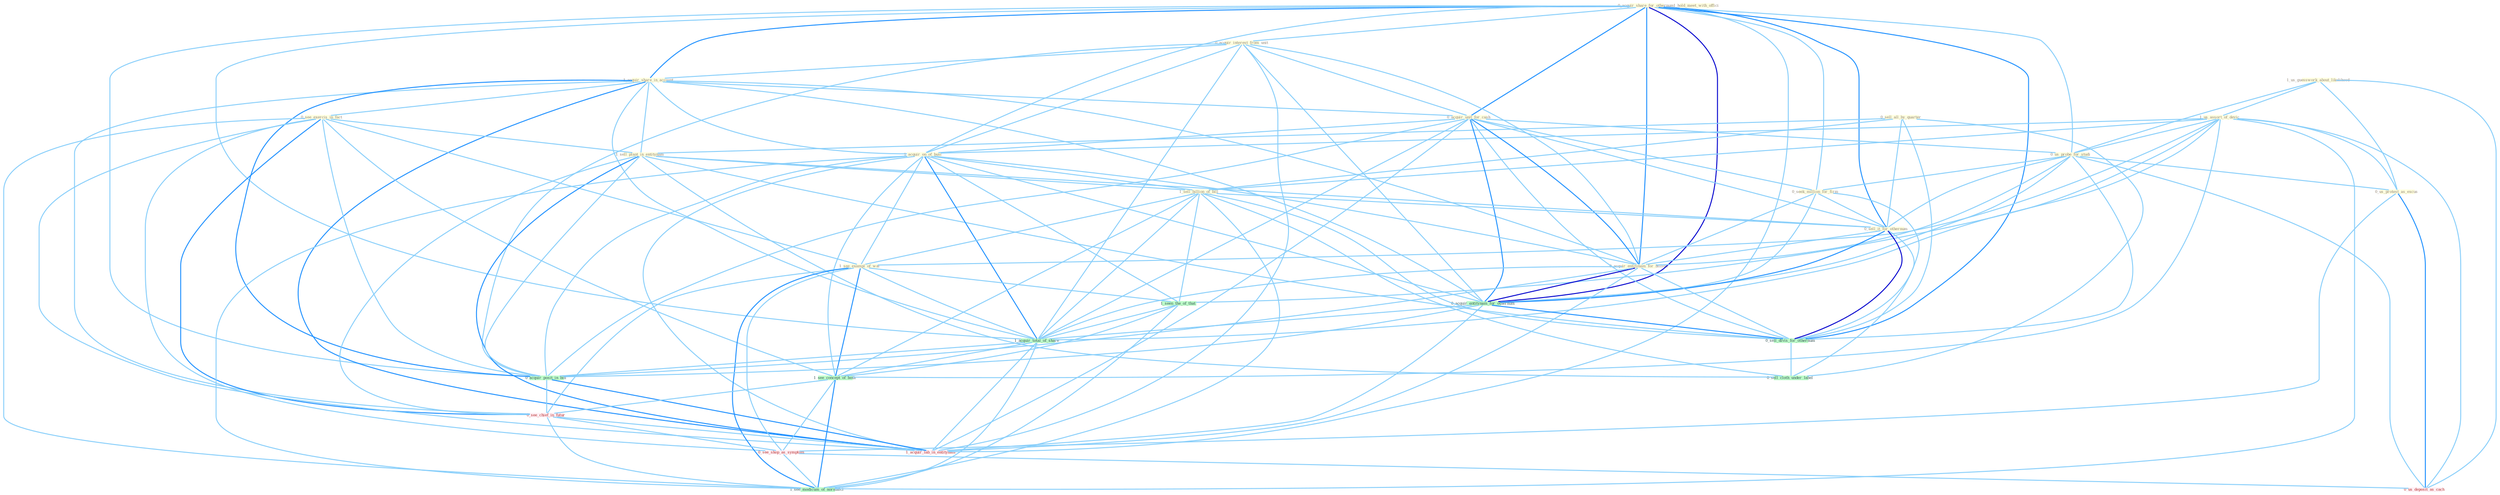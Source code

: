 Graph G{ 
    node
    [shape=polygon,style=filled,width=.5,height=.06,color="#BDFCC9",fixedsize=true,fontsize=4,
    fontcolor="#2f4f4f"];
    {node
    [color="#ffffe0", fontcolor="#8b7d6b"] "0_acquir_share_for_othernum " "1_us_guesswork_about_likelihood " "0_acquir_interest_from_unit " "1_acquir_share_in_account " "0_sell_all_by_quarter " "1_us_assort_of_devic " "0_acquir_unit_for_cash " "0_us_probe_for_studi " "0_see_exercis_in_fact " "0_seek_million_for_firm " "1_sell_plant_in_entitynam " "1_acquir_on_of_busi " "0_us_protest_as_excus " "1_sell_billion_of_bill " "1_hold_meet_with_offici " "0_sell_it_for_othernum " "0_acquir_entitynam_for_billion " "1_see_exampl_of_wai "}
{node [color="#fff0f5", fontcolor="#b22222"] "0_see_chief_in_futur " "0_see_shop_as_symptom " "1_acquir_lab_in_entitynam " "0_us_deposit_as_cach "}
edge [color="#B0E2FF"];

	"0_acquir_share_for_othernum " -- "0_acquir_interest_from_unit " [w="1", color="#87cefa" ];
	"0_acquir_share_for_othernum " -- "1_acquir_share_in_account " [w="2", color="#1e90ff" , len=0.8];
	"0_acquir_share_for_othernum " -- "0_acquir_unit_for_cash " [w="2", color="#1e90ff" , len=0.8];
	"0_acquir_share_for_othernum " -- "0_us_probe_for_studi " [w="1", color="#87cefa" ];
	"0_acquir_share_for_othernum " -- "0_seek_million_for_firm " [w="1", color="#87cefa" ];
	"0_acquir_share_for_othernum " -- "1_acquir_on_of_busi " [w="1", color="#87cefa" ];
	"0_acquir_share_for_othernum " -- "0_sell_it_for_othernum " [w="2", color="#1e90ff" , len=0.8];
	"0_acquir_share_for_othernum " -- "0_acquir_entitynam_for_billion " [w="2", color="#1e90ff" , len=0.8];
	"0_acquir_share_for_othernum " -- "0_acquir_entitynam_for_othernum " [w="3", color="#0000cd" , len=0.6];
	"0_acquir_share_for_othernum " -- "0_sell_divis_for_othernum " [w="2", color="#1e90ff" , len=0.8];
	"0_acquir_share_for_othernum " -- "1_acquir_total_of_share " [w="1", color="#87cefa" ];
	"0_acquir_share_for_othernum " -- "0_acquir_posit_in_bid " [w="1", color="#87cefa" ];
	"0_acquir_share_for_othernum " -- "1_acquir_lab_in_entitynam " [w="1", color="#87cefa" ];
	"1_us_guesswork_about_likelihood " -- "1_us_assort_of_devic " [w="1", color="#87cefa" ];
	"1_us_guesswork_about_likelihood " -- "0_us_probe_for_studi " [w="1", color="#87cefa" ];
	"1_us_guesswork_about_likelihood " -- "0_us_protest_as_excus " [w="1", color="#87cefa" ];
	"1_us_guesswork_about_likelihood " -- "0_us_deposit_as_cach " [w="1", color="#87cefa" ];
	"0_acquir_interest_from_unit " -- "1_acquir_share_in_account " [w="1", color="#87cefa" ];
	"0_acquir_interest_from_unit " -- "0_acquir_unit_for_cash " [w="1", color="#87cefa" ];
	"0_acquir_interest_from_unit " -- "1_acquir_on_of_busi " [w="1", color="#87cefa" ];
	"0_acquir_interest_from_unit " -- "0_acquir_entitynam_for_billion " [w="1", color="#87cefa" ];
	"0_acquir_interest_from_unit " -- "0_acquir_entitynam_for_othernum " [w="1", color="#87cefa" ];
	"0_acquir_interest_from_unit " -- "1_acquir_total_of_share " [w="1", color="#87cefa" ];
	"0_acquir_interest_from_unit " -- "0_acquir_posit_in_bid " [w="1", color="#87cefa" ];
	"0_acquir_interest_from_unit " -- "1_acquir_lab_in_entitynam " [w="1", color="#87cefa" ];
	"1_acquir_share_in_account " -- "0_acquir_unit_for_cash " [w="1", color="#87cefa" ];
	"1_acquir_share_in_account " -- "0_see_exercis_in_fact " [w="1", color="#87cefa" ];
	"1_acquir_share_in_account " -- "1_sell_plant_in_entitynam " [w="1", color="#87cefa" ];
	"1_acquir_share_in_account " -- "1_acquir_on_of_busi " [w="1", color="#87cefa" ];
	"1_acquir_share_in_account " -- "0_acquir_entitynam_for_billion " [w="1", color="#87cefa" ];
	"1_acquir_share_in_account " -- "0_acquir_entitynam_for_othernum " [w="1", color="#87cefa" ];
	"1_acquir_share_in_account " -- "1_acquir_total_of_share " [w="1", color="#87cefa" ];
	"1_acquir_share_in_account " -- "0_acquir_posit_in_bid " [w="2", color="#1e90ff" , len=0.8];
	"1_acquir_share_in_account " -- "0_see_chief_in_futur " [w="1", color="#87cefa" ];
	"1_acquir_share_in_account " -- "1_acquir_lab_in_entitynam " [w="2", color="#1e90ff" , len=0.8];
	"0_sell_all_by_quarter " -- "1_sell_plant_in_entitynam " [w="1", color="#87cefa" ];
	"0_sell_all_by_quarter " -- "1_sell_billion_of_bill " [w="1", color="#87cefa" ];
	"0_sell_all_by_quarter " -- "0_sell_it_for_othernum " [w="1", color="#87cefa" ];
	"0_sell_all_by_quarter " -- "0_sell_divis_for_othernum " [w="1", color="#87cefa" ];
	"0_sell_all_by_quarter " -- "0_sell_cloth_under_label " [w="1", color="#87cefa" ];
	"1_us_assort_of_devic " -- "0_us_probe_for_studi " [w="1", color="#87cefa" ];
	"1_us_assort_of_devic " -- "1_acquir_on_of_busi " [w="1", color="#87cefa" ];
	"1_us_assort_of_devic " -- "0_us_protest_as_excus " [w="1", color="#87cefa" ];
	"1_us_assort_of_devic " -- "1_sell_billion_of_bill " [w="1", color="#87cefa" ];
	"1_us_assort_of_devic " -- "1_see_exampl_of_wai " [w="1", color="#87cefa" ];
	"1_us_assort_of_devic " -- "1_seen_the_of_that " [w="1", color="#87cefa" ];
	"1_us_assort_of_devic " -- "1_acquir_total_of_share " [w="1", color="#87cefa" ];
	"1_us_assort_of_devic " -- "1_see_concept_of_both " [w="1", color="#87cefa" ];
	"1_us_assort_of_devic " -- "0_us_deposit_as_cach " [w="1", color="#87cefa" ];
	"1_us_assort_of_devic " -- "1_see_modicum_of_normalci " [w="1", color="#87cefa" ];
	"0_acquir_unit_for_cash " -- "0_us_probe_for_studi " [w="1", color="#87cefa" ];
	"0_acquir_unit_for_cash " -- "0_seek_million_for_firm " [w="1", color="#87cefa" ];
	"0_acquir_unit_for_cash " -- "1_acquir_on_of_busi " [w="1", color="#87cefa" ];
	"0_acquir_unit_for_cash " -- "0_sell_it_for_othernum " [w="1", color="#87cefa" ];
	"0_acquir_unit_for_cash " -- "0_acquir_entitynam_for_billion " [w="2", color="#1e90ff" , len=0.8];
	"0_acquir_unit_for_cash " -- "0_acquir_entitynam_for_othernum " [w="2", color="#1e90ff" , len=0.8];
	"0_acquir_unit_for_cash " -- "0_sell_divis_for_othernum " [w="1", color="#87cefa" ];
	"0_acquir_unit_for_cash " -- "1_acquir_total_of_share " [w="1", color="#87cefa" ];
	"0_acquir_unit_for_cash " -- "0_acquir_posit_in_bid " [w="1", color="#87cefa" ];
	"0_acquir_unit_for_cash " -- "1_acquir_lab_in_entitynam " [w="1", color="#87cefa" ];
	"0_us_probe_for_studi " -- "0_seek_million_for_firm " [w="1", color="#87cefa" ];
	"0_us_probe_for_studi " -- "0_us_protest_as_excus " [w="1", color="#87cefa" ];
	"0_us_probe_for_studi " -- "0_sell_it_for_othernum " [w="1", color="#87cefa" ];
	"0_us_probe_for_studi " -- "0_acquir_entitynam_for_billion " [w="1", color="#87cefa" ];
	"0_us_probe_for_studi " -- "0_acquir_entitynam_for_othernum " [w="1", color="#87cefa" ];
	"0_us_probe_for_studi " -- "0_sell_divis_for_othernum " [w="1", color="#87cefa" ];
	"0_us_probe_for_studi " -- "0_us_deposit_as_cach " [w="1", color="#87cefa" ];
	"0_see_exercis_in_fact " -- "1_sell_plant_in_entitynam " [w="1", color="#87cefa" ];
	"0_see_exercis_in_fact " -- "1_see_exampl_of_wai " [w="1", color="#87cefa" ];
	"0_see_exercis_in_fact " -- "0_acquir_posit_in_bid " [w="1", color="#87cefa" ];
	"0_see_exercis_in_fact " -- "1_see_concept_of_both " [w="1", color="#87cefa" ];
	"0_see_exercis_in_fact " -- "0_see_chief_in_futur " [w="2", color="#1e90ff" , len=0.8];
	"0_see_exercis_in_fact " -- "0_see_shop_as_symptom " [w="1", color="#87cefa" ];
	"0_see_exercis_in_fact " -- "1_acquir_lab_in_entitynam " [w="1", color="#87cefa" ];
	"0_see_exercis_in_fact " -- "1_see_modicum_of_normalci " [w="1", color="#87cefa" ];
	"0_seek_million_for_firm " -- "0_sell_it_for_othernum " [w="1", color="#87cefa" ];
	"0_seek_million_for_firm " -- "0_acquir_entitynam_for_billion " [w="1", color="#87cefa" ];
	"0_seek_million_for_firm " -- "0_acquir_entitynam_for_othernum " [w="1", color="#87cefa" ];
	"0_seek_million_for_firm " -- "0_sell_divis_for_othernum " [w="1", color="#87cefa" ];
	"1_sell_plant_in_entitynam " -- "1_sell_billion_of_bill " [w="1", color="#87cefa" ];
	"1_sell_plant_in_entitynam " -- "0_sell_it_for_othernum " [w="1", color="#87cefa" ];
	"1_sell_plant_in_entitynam " -- "0_sell_divis_for_othernum " [w="1", color="#87cefa" ];
	"1_sell_plant_in_entitynam " -- "0_sell_cloth_under_label " [w="1", color="#87cefa" ];
	"1_sell_plant_in_entitynam " -- "0_acquir_posit_in_bid " [w="1", color="#87cefa" ];
	"1_sell_plant_in_entitynam " -- "0_see_chief_in_futur " [w="1", color="#87cefa" ];
	"1_sell_plant_in_entitynam " -- "1_acquir_lab_in_entitynam " [w="2", color="#1e90ff" , len=0.8];
	"1_acquir_on_of_busi " -- "1_sell_billion_of_bill " [w="1", color="#87cefa" ];
	"1_acquir_on_of_busi " -- "0_acquir_entitynam_for_billion " [w="1", color="#87cefa" ];
	"1_acquir_on_of_busi " -- "1_see_exampl_of_wai " [w="1", color="#87cefa" ];
	"1_acquir_on_of_busi " -- "0_acquir_entitynam_for_othernum " [w="1", color="#87cefa" ];
	"1_acquir_on_of_busi " -- "1_seen_the_of_that " [w="1", color="#87cefa" ];
	"1_acquir_on_of_busi " -- "1_acquir_total_of_share " [w="2", color="#1e90ff" , len=0.8];
	"1_acquir_on_of_busi " -- "0_acquir_posit_in_bid " [w="1", color="#87cefa" ];
	"1_acquir_on_of_busi " -- "1_see_concept_of_both " [w="1", color="#87cefa" ];
	"1_acquir_on_of_busi " -- "1_acquir_lab_in_entitynam " [w="1", color="#87cefa" ];
	"1_acquir_on_of_busi " -- "1_see_modicum_of_normalci " [w="1", color="#87cefa" ];
	"0_us_protest_as_excus " -- "0_see_shop_as_symptom " [w="1", color="#87cefa" ];
	"0_us_protest_as_excus " -- "0_us_deposit_as_cach " [w="2", color="#1e90ff" , len=0.8];
	"1_sell_billion_of_bill " -- "0_sell_it_for_othernum " [w="1", color="#87cefa" ];
	"1_sell_billion_of_bill " -- "1_see_exampl_of_wai " [w="1", color="#87cefa" ];
	"1_sell_billion_of_bill " -- "1_seen_the_of_that " [w="1", color="#87cefa" ];
	"1_sell_billion_of_bill " -- "0_sell_divis_for_othernum " [w="1", color="#87cefa" ];
	"1_sell_billion_of_bill " -- "1_acquir_total_of_share " [w="1", color="#87cefa" ];
	"1_sell_billion_of_bill " -- "0_sell_cloth_under_label " [w="1", color="#87cefa" ];
	"1_sell_billion_of_bill " -- "1_see_concept_of_both " [w="1", color="#87cefa" ];
	"1_sell_billion_of_bill " -- "1_see_modicum_of_normalci " [w="1", color="#87cefa" ];
	"0_sell_it_for_othernum " -- "0_acquir_entitynam_for_billion " [w="1", color="#87cefa" ];
	"0_sell_it_for_othernum " -- "0_acquir_entitynam_for_othernum " [w="2", color="#1e90ff" , len=0.8];
	"0_sell_it_for_othernum " -- "0_sell_divis_for_othernum " [w="3", color="#0000cd" , len=0.6];
	"0_sell_it_for_othernum " -- "0_sell_cloth_under_label " [w="1", color="#87cefa" ];
	"0_acquir_entitynam_for_billion " -- "0_acquir_entitynam_for_othernum " [w="3", color="#0000cd" , len=0.6];
	"0_acquir_entitynam_for_billion " -- "0_sell_divis_for_othernum " [w="1", color="#87cefa" ];
	"0_acquir_entitynam_for_billion " -- "1_acquir_total_of_share " [w="1", color="#87cefa" ];
	"0_acquir_entitynam_for_billion " -- "0_acquir_posit_in_bid " [w="1", color="#87cefa" ];
	"0_acquir_entitynam_for_billion " -- "1_acquir_lab_in_entitynam " [w="1", color="#87cefa" ];
	"1_see_exampl_of_wai " -- "1_seen_the_of_that " [w="1", color="#87cefa" ];
	"1_see_exampl_of_wai " -- "1_acquir_total_of_share " [w="1", color="#87cefa" ];
	"1_see_exampl_of_wai " -- "1_see_concept_of_both " [w="2", color="#1e90ff" , len=0.8];
	"1_see_exampl_of_wai " -- "0_see_chief_in_futur " [w="1", color="#87cefa" ];
	"1_see_exampl_of_wai " -- "0_see_shop_as_symptom " [w="1", color="#87cefa" ];
	"1_see_exampl_of_wai " -- "1_see_modicum_of_normalci " [w="2", color="#1e90ff" , len=0.8];
	"0_acquir_entitynam_for_othernum " -- "0_sell_divis_for_othernum " [w="2", color="#1e90ff" , len=0.8];
	"0_acquir_entitynam_for_othernum " -- "1_acquir_total_of_share " [w="1", color="#87cefa" ];
	"0_acquir_entitynam_for_othernum " -- "0_acquir_posit_in_bid " [w="1", color="#87cefa" ];
	"0_acquir_entitynam_for_othernum " -- "1_acquir_lab_in_entitynam " [w="1", color="#87cefa" ];
	"1_seen_the_of_that " -- "1_acquir_total_of_share " [w="1", color="#87cefa" ];
	"1_seen_the_of_that " -- "1_see_concept_of_both " [w="1", color="#87cefa" ];
	"1_seen_the_of_that " -- "1_see_modicum_of_normalci " [w="1", color="#87cefa" ];
	"0_sell_divis_for_othernum " -- "0_sell_cloth_under_label " [w="1", color="#87cefa" ];
	"1_acquir_total_of_share " -- "0_acquir_posit_in_bid " [w="1", color="#87cefa" ];
	"1_acquir_total_of_share " -- "1_see_concept_of_both " [w="1", color="#87cefa" ];
	"1_acquir_total_of_share " -- "1_acquir_lab_in_entitynam " [w="1", color="#87cefa" ];
	"1_acquir_total_of_share " -- "1_see_modicum_of_normalci " [w="1", color="#87cefa" ];
	"0_acquir_posit_in_bid " -- "0_see_chief_in_futur " [w="1", color="#87cefa" ];
	"0_acquir_posit_in_bid " -- "1_acquir_lab_in_entitynam " [w="2", color="#1e90ff" , len=0.8];
	"1_see_concept_of_both " -- "0_see_chief_in_futur " [w="1", color="#87cefa" ];
	"1_see_concept_of_both " -- "0_see_shop_as_symptom " [w="1", color="#87cefa" ];
	"1_see_concept_of_both " -- "1_see_modicum_of_normalci " [w="2", color="#1e90ff" , len=0.8];
	"0_see_chief_in_futur " -- "0_see_shop_as_symptom " [w="1", color="#87cefa" ];
	"0_see_chief_in_futur " -- "1_acquir_lab_in_entitynam " [w="1", color="#87cefa" ];
	"0_see_chief_in_futur " -- "1_see_modicum_of_normalci " [w="1", color="#87cefa" ];
	"0_see_shop_as_symptom " -- "0_us_deposit_as_cach " [w="1", color="#87cefa" ];
	"0_see_shop_as_symptom " -- "1_see_modicum_of_normalci " [w="1", color="#87cefa" ];
}